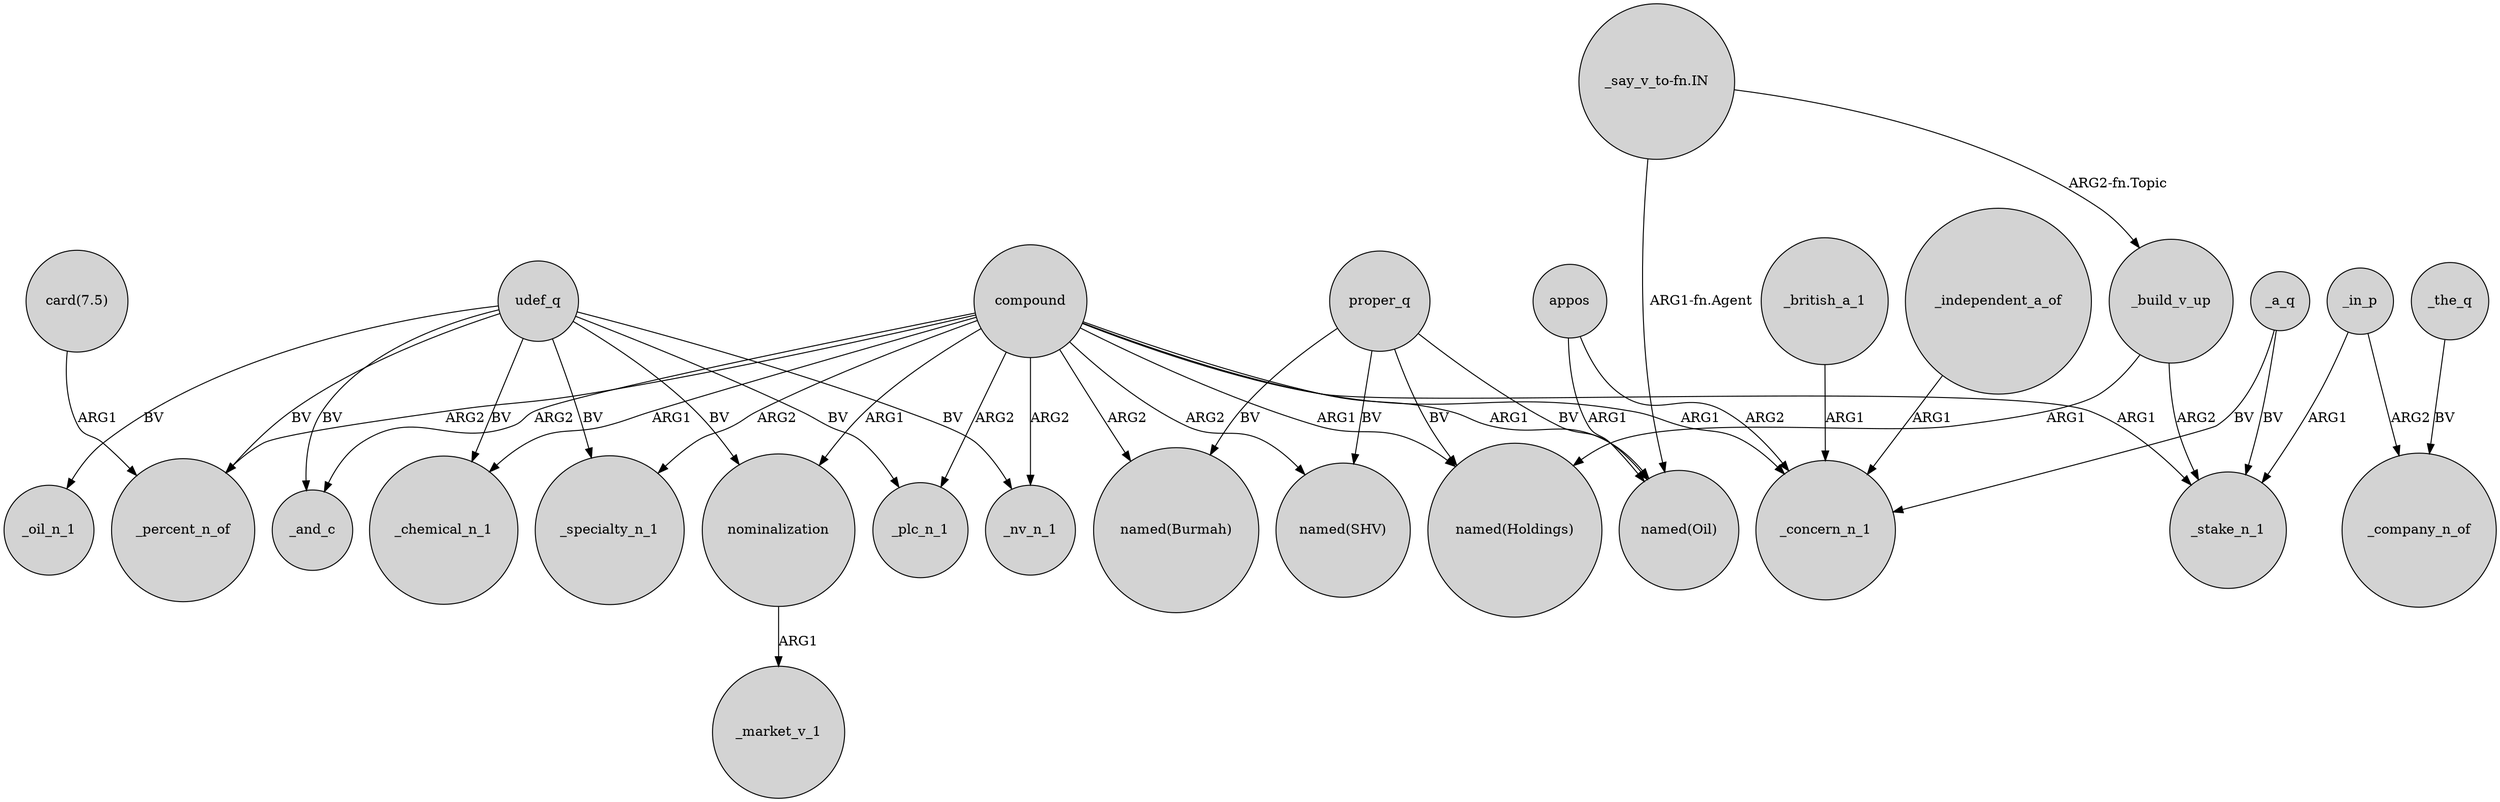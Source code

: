 digraph {
	node [shape=circle style=filled]
	compound -> _nv_n_1 [label=ARG2]
	appos -> "named(Oil)" [label=ARG1]
	_a_q -> _concern_n_1 [label=BV]
	udef_q -> _specialty_n_1 [label=BV]
	_a_q -> _stake_n_1 [label=BV]
	compound -> "named(SHV)" [label=ARG2]
	proper_q -> "named(Holdings)" [label=BV]
	_build_v_up -> _stake_n_1 [label=ARG2]
	"_say_v_to-fn.IN" -> "named(Oil)" [label="ARG1-fn.Agent"]
	nominalization -> _market_v_1 [label=ARG1]
	"card(7.5)" -> _percent_n_of [label=ARG1]
	proper_q -> "named(SHV)" [label=BV]
	udef_q -> _nv_n_1 [label=BV]
	_build_v_up -> "named(Holdings)" [label=ARG1]
	proper_q -> "named(Burmah)" [label=BV]
	compound -> _percent_n_of [label=ARG2]
	compound -> _chemical_n_1 [label=ARG1]
	_the_q -> _company_n_of [label=BV]
	appos -> _concern_n_1 [label=ARG2]
	compound -> "named(Burmah)" [label=ARG2]
	_in_p -> _stake_n_1 [label=ARG1]
	_in_p -> _company_n_of [label=ARG2]
	proper_q -> "named(Oil)" [label=BV]
	compound -> _and_c [label=ARG2]
	_independent_a_of -> _concern_n_1 [label=ARG1]
	udef_q -> nominalization [label=BV]
	compound -> _stake_n_1 [label=ARG1]
	udef_q -> _oil_n_1 [label=BV]
	compound -> _specialty_n_1 [label=ARG2]
	udef_q -> _chemical_n_1 [label=BV]
	_british_a_1 -> _concern_n_1 [label=ARG1]
	udef_q -> _plc_n_1 [label=BV]
	udef_q -> _percent_n_of [label=BV]
	"_say_v_to-fn.IN" -> _build_v_up [label="ARG2-fn.Topic"]
	udef_q -> _and_c [label=BV]
	compound -> "named(Oil)" [label=ARG1]
	compound -> _plc_n_1 [label=ARG2]
	compound -> nominalization [label=ARG1]
	compound -> _concern_n_1 [label=ARG1]
	compound -> "named(Holdings)" [label=ARG1]
}
